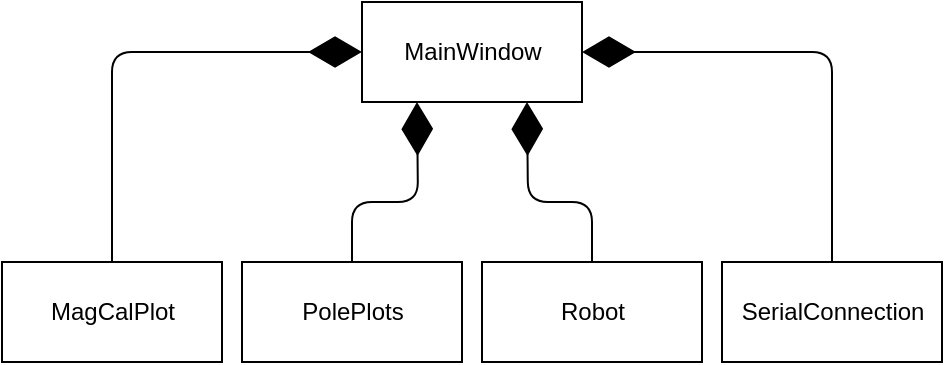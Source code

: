 <mxfile version="13.10.0" type="device"><diagram id="C5RBs43oDa-KdzZeNtuy" name="Page-1"><mxGraphModel dx="587" dy="371" grid="1" gridSize="10" guides="1" tooltips="1" connect="1" arrows="1" fold="1" page="1" pageScale="1" pageWidth="827" pageHeight="1169" math="0" shadow="0"><root><mxCell id="WIyWlLk6GJQsqaUBKTNV-0"/><mxCell id="WIyWlLk6GJQsqaUBKTNV-1" parent="WIyWlLk6GJQsqaUBKTNV-0"/><mxCell id="UcF9SlrQ-w6-WBXXmMVx-0" value="MainWindow" style="html=1;" vertex="1" parent="WIyWlLk6GJQsqaUBKTNV-1"><mxGeometry x="200" y="90" width="110" height="50" as="geometry"/></mxCell><mxCell id="UcF9SlrQ-w6-WBXXmMVx-1" value="MagCalPlot" style="html=1;" vertex="1" parent="WIyWlLk6GJQsqaUBKTNV-1"><mxGeometry x="20" y="220" width="110" height="50" as="geometry"/></mxCell><mxCell id="UcF9SlrQ-w6-WBXXmMVx-2" value="PolePlots" style="html=1;" vertex="1" parent="WIyWlLk6GJQsqaUBKTNV-1"><mxGeometry x="140" y="220" width="110" height="50" as="geometry"/></mxCell><mxCell id="UcF9SlrQ-w6-WBXXmMVx-3" value="Robot" style="html=1;" vertex="1" parent="WIyWlLk6GJQsqaUBKTNV-1"><mxGeometry x="260" y="220" width="110" height="50" as="geometry"/></mxCell><mxCell id="UcF9SlrQ-w6-WBXXmMVx-4" value="SerialConnection" style="html=1;" vertex="1" parent="WIyWlLk6GJQsqaUBKTNV-1"><mxGeometry x="380" y="220" width="110" height="50" as="geometry"/></mxCell><mxCell id="UcF9SlrQ-w6-WBXXmMVx-5" value="" style="endArrow=diamondThin;endFill=1;endSize=24;html=1;exitX=0.5;exitY=0;exitDx=0;exitDy=0;entryX=0;entryY=0.5;entryDx=0;entryDy=0;" edge="1" parent="WIyWlLk6GJQsqaUBKTNV-1" source="UcF9SlrQ-w6-WBXXmMVx-1" target="UcF9SlrQ-w6-WBXXmMVx-0"><mxGeometry width="160" relative="1" as="geometry"><mxPoint x="230" y="120" as="sourcePoint"/><mxPoint x="390" y="120" as="targetPoint"/><Array as="points"><mxPoint x="75" y="115"/></Array></mxGeometry></mxCell><mxCell id="UcF9SlrQ-w6-WBXXmMVx-6" value="" style="endArrow=diamondThin;endFill=1;endSize=24;html=1;entryX=0.75;entryY=1;entryDx=0;entryDy=0;exitX=0.5;exitY=0;exitDx=0;exitDy=0;" edge="1" parent="WIyWlLk6GJQsqaUBKTNV-1" source="UcF9SlrQ-w6-WBXXmMVx-3" target="UcF9SlrQ-w6-WBXXmMVx-0"><mxGeometry width="160" relative="1" as="geometry"><mxPoint x="180" y="340" as="sourcePoint"/><mxPoint x="340" y="340" as="targetPoint"/><Array as="points"><mxPoint x="315" y="190"/><mxPoint x="283" y="190"/></Array></mxGeometry></mxCell><mxCell id="UcF9SlrQ-w6-WBXXmMVx-7" value="" style="endArrow=diamondThin;endFill=1;endSize=24;html=1;entryX=1;entryY=0.5;entryDx=0;entryDy=0;exitX=0.5;exitY=0;exitDx=0;exitDy=0;" edge="1" parent="WIyWlLk6GJQsqaUBKTNV-1" source="UcF9SlrQ-w6-WBXXmMVx-4" target="UcF9SlrQ-w6-WBXXmMVx-0"><mxGeometry width="160" relative="1" as="geometry"><mxPoint x="190" y="350" as="sourcePoint"/><mxPoint x="350" y="350" as="targetPoint"/><Array as="points"><mxPoint x="435" y="115"/></Array></mxGeometry></mxCell><mxCell id="UcF9SlrQ-w6-WBXXmMVx-8" value="" style="endArrow=diamondThin;endFill=1;endSize=24;html=1;exitX=0.5;exitY=0;exitDx=0;exitDy=0;entryX=0.25;entryY=1;entryDx=0;entryDy=0;" edge="1" parent="WIyWlLk6GJQsqaUBKTNV-1" source="UcF9SlrQ-w6-WBXXmMVx-2" target="UcF9SlrQ-w6-WBXXmMVx-0"><mxGeometry width="160" relative="1" as="geometry"><mxPoint x="200" y="360" as="sourcePoint"/><mxPoint x="360" y="360" as="targetPoint"/><Array as="points"><mxPoint x="195" y="190"/><mxPoint x="228" y="190"/></Array></mxGeometry></mxCell></root></mxGraphModel></diagram></mxfile>